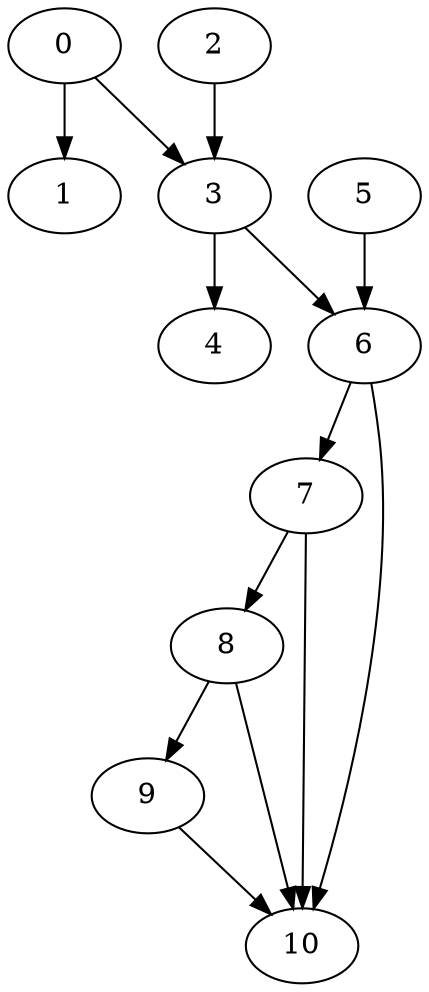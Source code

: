 digraph {
	0
	1
	2
	3
	4
	5
	6
	7
	8
	9
	10
	3 -> 4
	7 -> 8
	8 -> 9
	6 -> 10
	7 -> 10
	8 -> 10
	9 -> 10
	0 -> 1
	2 -> 3
	0 -> 3
	3 -> 6
	5 -> 6
	6 -> 7
}

